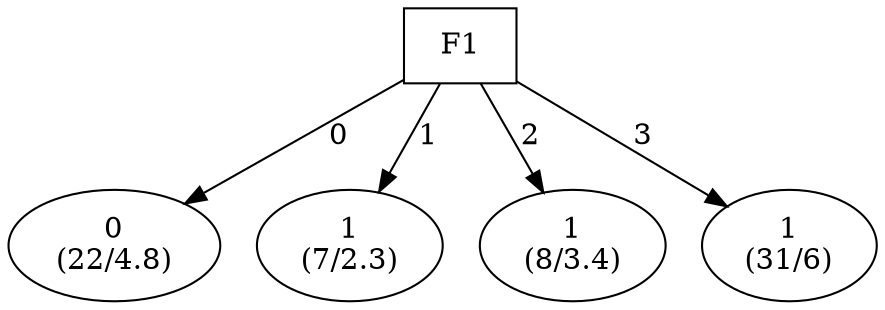 digraph YaDT {
n0 [ shape=box, label="F1\n"]
n0 -> n1 [label="0"]
n1 [ shape=ellipse, label="0\n(22/4.8)"]
n0 -> n2 [label="1"]
n2 [ shape=ellipse, label="1\n(7/2.3)"]
n0 -> n3 [label="2"]
n3 [ shape=ellipse, label="1\n(8/3.4)"]
n0 -> n4 [label="3"]
n4 [ shape=ellipse, label="1\n(31/6)"]
}
